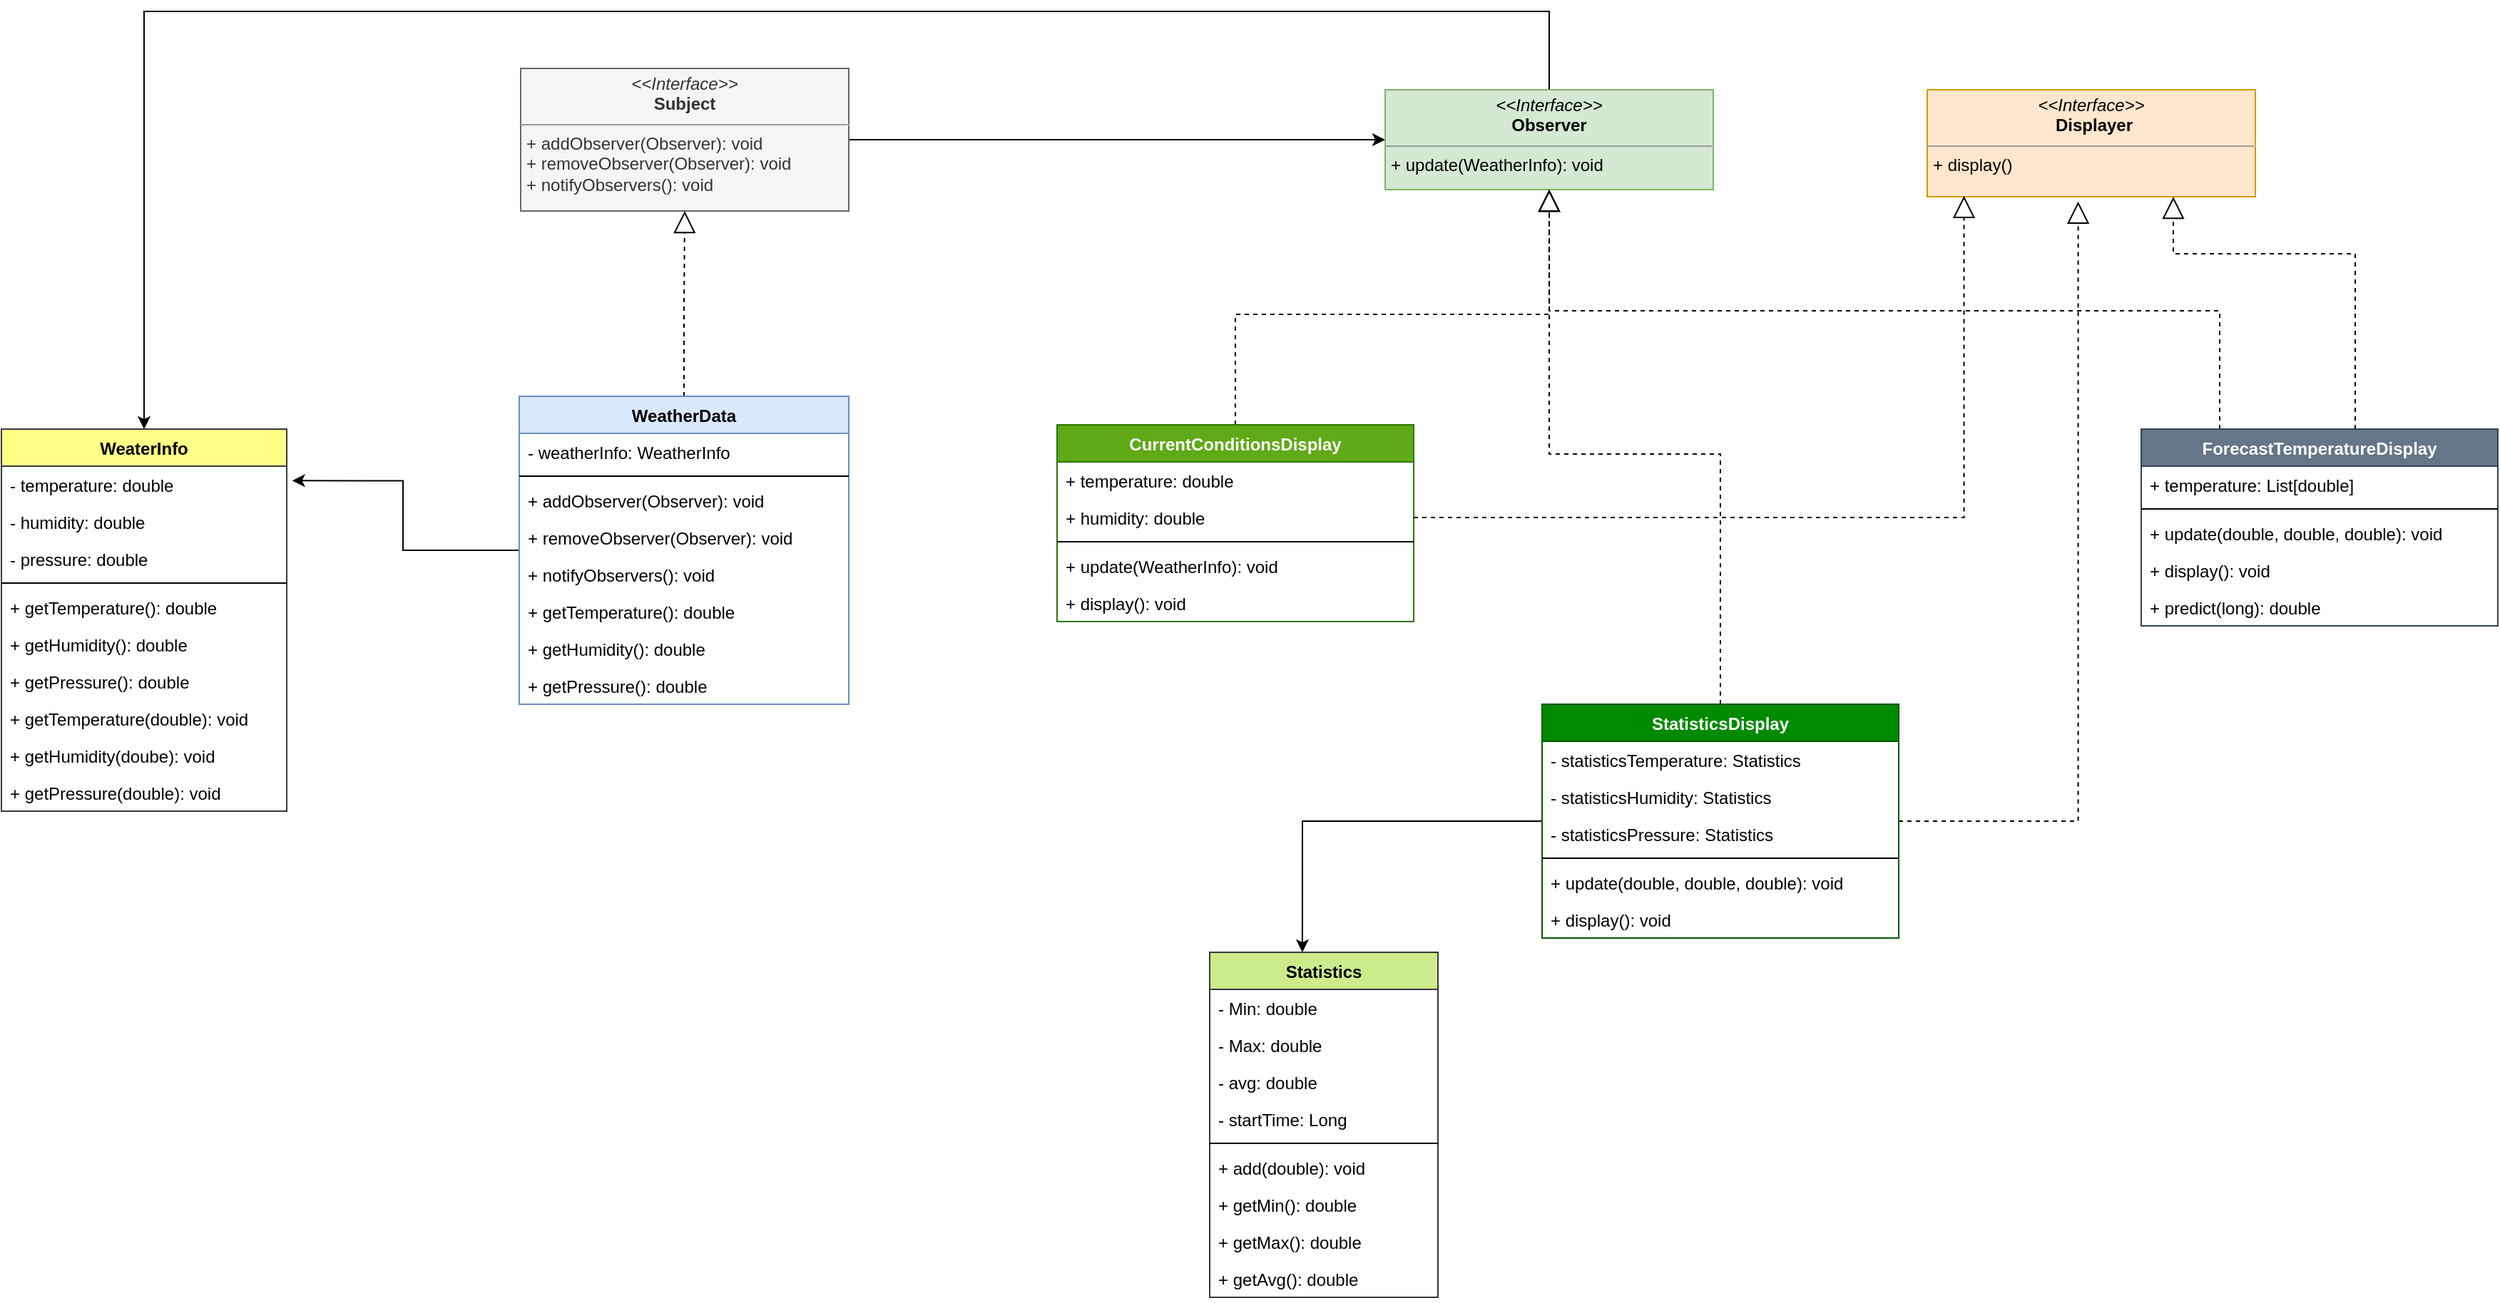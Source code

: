<mxfile version="20.2.3" type="device"><diagram id="C5RBs43oDa-KdzZeNtuy" name="Page-1"><mxGraphModel dx="1865" dy="1858" grid="1" gridSize="10" guides="1" tooltips="1" connect="1" arrows="1" fold="1" page="1" pageScale="1" pageWidth="827" pageHeight="1169" math="0" shadow="0"><root><mxCell id="WIyWlLk6GJQsqaUBKTNV-0"/><mxCell id="WIyWlLk6GJQsqaUBKTNV-1" parent="WIyWlLk6GJQsqaUBKTNV-0"/><mxCell id="U5m1_KNj1Ns6dfY7bHXY-17" style="edgeStyle=orthogonalEdgeStyle;rounded=0;orthogonalLoop=1;jettySize=auto;html=1;endArrow=classic;endFill=1;endSize=6;" parent="WIyWlLk6GJQsqaUBKTNV-1" source="U5m1_KNj1Ns6dfY7bHXY-1" target="U5m1_KNj1Ns6dfY7bHXY-16" edge="1"><mxGeometry relative="1" as="geometry"/></mxCell><mxCell id="U5m1_KNj1Ns6dfY7bHXY-1" value="&lt;p style=&quot;margin:0px;margin-top:4px;text-align:center;&quot;&gt;&lt;i&gt;&amp;lt;&amp;lt;Interface&amp;gt;&amp;gt;&lt;/i&gt;&lt;br&gt;&lt;b&gt;Subject&lt;/b&gt;&lt;/p&gt;&lt;hr size=&quot;1&quot;&gt;&lt;p style=&quot;margin:0px;margin-left:4px;&quot;&gt;+ addObserver(Observer): void&lt;br&gt;+ removeObserver(Observer): void&lt;/p&gt;&lt;p style=&quot;margin:0px;margin-left:4px;&quot;&gt;+ notifyObservers(): void&lt;/p&gt;" style="verticalAlign=top;align=left;overflow=fill;fontSize=12;fontFamily=Helvetica;html=1;fillColor=#f5f5f5;fontColor=#333333;strokeColor=#666666;" parent="WIyWlLk6GJQsqaUBKTNV-1" vertex="1"><mxGeometry x="184" y="-100" width="230" height="100" as="geometry"/></mxCell><mxCell id="U5m1_KNj1Ns6dfY7bHXY-15" style="edgeStyle=orthogonalEdgeStyle;rounded=0;orthogonalLoop=1;jettySize=auto;html=1;entryX=0.5;entryY=1;entryDx=0;entryDy=0;endArrow=block;endFill=0;dashed=1;endSize=13;" parent="WIyWlLk6GJQsqaUBKTNV-1" source="U5m1_KNj1Ns6dfY7bHXY-4" target="U5m1_KNj1Ns6dfY7bHXY-1" edge="1"><mxGeometry relative="1" as="geometry"/></mxCell><mxCell id="U5m1_KNj1Ns6dfY7bHXY-46" style="edgeStyle=orthogonalEdgeStyle;rounded=0;orthogonalLoop=1;jettySize=auto;html=1;entryX=1.019;entryY=0.135;entryDx=0;entryDy=0;entryPerimeter=0;endArrow=classic;endFill=1;endSize=6;" parent="WIyWlLk6GJQsqaUBKTNV-1" source="U5m1_KNj1Ns6dfY7bHXY-4" target="U5m1_KNj1Ns6dfY7bHXY-42" edge="1"><mxGeometry relative="1" as="geometry"/></mxCell><mxCell id="U5m1_KNj1Ns6dfY7bHXY-4" value="WeatherData" style="swimlane;fontStyle=1;align=center;verticalAlign=top;childLayout=stackLayout;horizontal=1;startSize=26;horizontalStack=0;resizeParent=1;resizeParentMax=0;resizeLast=0;collapsible=1;marginBottom=0;fillColor=#dae8fc;strokeColor=#6c8ebf;" parent="WIyWlLk6GJQsqaUBKTNV-1" vertex="1"><mxGeometry x="183" y="130" width="231" height="216" as="geometry"/></mxCell><mxCell id="U5m1_KNj1Ns6dfY7bHXY-5" value="- weatherInfo: WeatherInfo" style="text;strokeColor=none;fillColor=none;align=left;verticalAlign=top;spacingLeft=4;spacingRight=4;overflow=hidden;rotatable=0;points=[[0,0.5],[1,0.5]];portConstraint=eastwest;" parent="U5m1_KNj1Ns6dfY7bHXY-4" vertex="1"><mxGeometry y="26" width="231" height="26" as="geometry"/></mxCell><mxCell id="U5m1_KNj1Ns6dfY7bHXY-6" value="" style="line;strokeWidth=1;fillColor=none;align=left;verticalAlign=middle;spacingTop=-1;spacingLeft=3;spacingRight=3;rotatable=0;labelPosition=right;points=[];portConstraint=eastwest;" parent="U5m1_KNj1Ns6dfY7bHXY-4" vertex="1"><mxGeometry y="52" width="231" height="8" as="geometry"/></mxCell><mxCell id="U5m1_KNj1Ns6dfY7bHXY-7" value="+ addObserver(Observer): void" style="text;strokeColor=none;fillColor=none;align=left;verticalAlign=top;spacingLeft=4;spacingRight=4;overflow=hidden;rotatable=0;points=[[0,0.5],[1,0.5]];portConstraint=eastwest;" parent="U5m1_KNj1Ns6dfY7bHXY-4" vertex="1"><mxGeometry y="60" width="231" height="26" as="geometry"/></mxCell><mxCell id="U5m1_KNj1Ns6dfY7bHXY-8" value="+ removeObserver(Observer): void" style="text;strokeColor=none;fillColor=none;align=left;verticalAlign=top;spacingLeft=4;spacingRight=4;overflow=hidden;rotatable=0;points=[[0,0.5],[1,0.5]];portConstraint=eastwest;" parent="U5m1_KNj1Ns6dfY7bHXY-4" vertex="1"><mxGeometry y="86" width="231" height="26" as="geometry"/></mxCell><mxCell id="U5m1_KNj1Ns6dfY7bHXY-9" value="+ notifyObservers(): void" style="text;strokeColor=none;fillColor=none;align=left;verticalAlign=top;spacingLeft=4;spacingRight=4;overflow=hidden;rotatable=0;points=[[0,0.5],[1,0.5]];portConstraint=eastwest;" parent="U5m1_KNj1Ns6dfY7bHXY-4" vertex="1"><mxGeometry y="112" width="231" height="26" as="geometry"/></mxCell><mxCell id="U5m1_KNj1Ns6dfY7bHXY-10" value="+ getTemperature(): double" style="text;strokeColor=none;fillColor=none;align=left;verticalAlign=top;spacingLeft=4;spacingRight=4;overflow=hidden;rotatable=0;points=[[0,0.5],[1,0.5]];portConstraint=eastwest;" parent="U5m1_KNj1Ns6dfY7bHXY-4" vertex="1"><mxGeometry y="138" width="231" height="26" as="geometry"/></mxCell><mxCell id="U5m1_KNj1Ns6dfY7bHXY-11" value="+ getHumidity(): double" style="text;strokeColor=none;fillColor=none;align=left;verticalAlign=top;spacingLeft=4;spacingRight=4;overflow=hidden;rotatable=0;points=[[0,0.5],[1,0.5]];portConstraint=eastwest;" parent="U5m1_KNj1Ns6dfY7bHXY-4" vertex="1"><mxGeometry y="164" width="231" height="26" as="geometry"/></mxCell><mxCell id="U5m1_KNj1Ns6dfY7bHXY-12" value="+ getPressure(): double" style="text;strokeColor=none;fillColor=none;align=left;verticalAlign=top;spacingLeft=4;spacingRight=4;overflow=hidden;rotatable=0;points=[[0,0.5],[1,0.5]];portConstraint=eastwest;" parent="U5m1_KNj1Ns6dfY7bHXY-4" vertex="1"><mxGeometry y="190" width="231" height="26" as="geometry"/></mxCell><mxCell id="U5m1_KNj1Ns6dfY7bHXY-84" style="edgeStyle=orthogonalEdgeStyle;rounded=0;orthogonalLoop=1;jettySize=auto;html=1;endArrow=classic;endFill=1;endSize=6;" parent="WIyWlLk6GJQsqaUBKTNV-1" source="U5m1_KNj1Ns6dfY7bHXY-16" target="U5m1_KNj1Ns6dfY7bHXY-42" edge="1"><mxGeometry relative="1" as="geometry"><Array as="points"><mxPoint x="905" y="-140"/><mxPoint x="-80" y="-140"/></Array></mxGeometry></mxCell><mxCell id="U5m1_KNj1Ns6dfY7bHXY-16" value="&lt;p style=&quot;margin:0px;margin-top:4px;text-align:center;&quot;&gt;&lt;i&gt;&amp;lt;&amp;lt;Interface&amp;gt;&amp;gt;&lt;/i&gt;&lt;br&gt;&lt;b&gt;Observer&lt;/b&gt;&lt;/p&gt;&lt;hr size=&quot;1&quot;&gt;&lt;p style=&quot;margin:0px;margin-left:4px;&quot;&gt;+ update(WeatherInfo): void&lt;/p&gt;" style="verticalAlign=top;align=left;overflow=fill;fontSize=12;fontFamily=Helvetica;html=1;fillColor=#d5e8d4;strokeColor=#82b366;" parent="WIyWlLk6GJQsqaUBKTNV-1" vertex="1"><mxGeometry x="790" y="-85" width="230" height="70" as="geometry"/></mxCell><mxCell id="U5m1_KNj1Ns6dfY7bHXY-75" style="edgeStyle=orthogonalEdgeStyle;rounded=0;orthogonalLoop=1;jettySize=auto;html=1;endArrow=block;endFill=0;endSize=13;dashed=1;" parent="WIyWlLk6GJQsqaUBKTNV-1" source="U5m1_KNj1Ns6dfY7bHXY-18" target="U5m1_KNj1Ns6dfY7bHXY-16" edge="1"><mxGeometry relative="1" as="geometry"/></mxCell><mxCell id="U5m1_KNj1Ns6dfY7bHXY-18" value="CurrentConditionsDisplay" style="swimlane;fontStyle=1;align=center;verticalAlign=top;childLayout=stackLayout;horizontal=1;startSize=26;horizontalStack=0;resizeParent=1;resizeParentMax=0;resizeLast=0;collapsible=1;marginBottom=0;fillColor=#60a917;fontColor=#ffffff;strokeColor=#2D7600;" parent="WIyWlLk6GJQsqaUBKTNV-1" vertex="1"><mxGeometry x="560" y="150" width="250" height="138" as="geometry"/></mxCell><mxCell id="U5m1_KNj1Ns6dfY7bHXY-19" value="+ temperature: double" style="text;strokeColor=none;fillColor=none;align=left;verticalAlign=top;spacingLeft=4;spacingRight=4;overflow=hidden;rotatable=0;points=[[0,0.5],[1,0.5]];portConstraint=eastwest;" parent="U5m1_KNj1Ns6dfY7bHXY-18" vertex="1"><mxGeometry y="26" width="250" height="26" as="geometry"/></mxCell><mxCell id="U5m1_KNj1Ns6dfY7bHXY-41" value="+ humidity: double" style="text;strokeColor=none;fillColor=none;align=left;verticalAlign=top;spacingLeft=4;spacingRight=4;overflow=hidden;rotatable=0;points=[[0,0.5],[1,0.5]];portConstraint=eastwest;" parent="U5m1_KNj1Ns6dfY7bHXY-18" vertex="1"><mxGeometry y="52" width="250" height="26" as="geometry"/></mxCell><mxCell id="U5m1_KNj1Ns6dfY7bHXY-20" value="" style="line;strokeWidth=1;fillColor=none;align=left;verticalAlign=middle;spacingTop=-1;spacingLeft=3;spacingRight=3;rotatable=0;labelPosition=right;points=[];portConstraint=eastwest;" parent="U5m1_KNj1Ns6dfY7bHXY-18" vertex="1"><mxGeometry y="78" width="250" height="8" as="geometry"/></mxCell><mxCell id="U5m1_KNj1Ns6dfY7bHXY-21" value="+ update(WeatherInfo): void" style="text;strokeColor=none;fillColor=none;align=left;verticalAlign=top;spacingLeft=4;spacingRight=4;overflow=hidden;rotatable=0;points=[[0,0.5],[1,0.5]];portConstraint=eastwest;" parent="U5m1_KNj1Ns6dfY7bHXY-18" vertex="1"><mxGeometry y="86" width="250" height="26" as="geometry"/></mxCell><mxCell id="U5m1_KNj1Ns6dfY7bHXY-23" value="+ display(): void" style="text;strokeColor=none;fillColor=none;align=left;verticalAlign=top;spacingLeft=4;spacingRight=4;overflow=hidden;rotatable=0;points=[[0,0.5],[1,0.5]];portConstraint=eastwest;" parent="U5m1_KNj1Ns6dfY7bHXY-18" vertex="1"><mxGeometry y="112" width="250" height="26" as="geometry"/></mxCell><mxCell id="U5m1_KNj1Ns6dfY7bHXY-22" value="&lt;p style=&quot;margin:0px;margin-top:4px;text-align:center;&quot;&gt;&lt;i&gt;&amp;lt;&amp;lt;Interface&amp;gt;&amp;gt;&lt;/i&gt;&lt;/p&gt;&lt;p style=&quot;text-align: center; margin: 0px 0px 0px 4px;&quot;&gt;&lt;b&gt;Displayer&lt;/b&gt;&lt;/p&gt;&lt;hr style=&quot;text-align: center;&quot; size=&quot;1&quot;&gt;&lt;p style=&quot;margin:0px;margin-left:4px;&quot;&gt;+ display()&lt;/p&gt;" style="verticalAlign=top;align=left;overflow=fill;fontSize=12;fontFamily=Helvetica;html=1;fillColor=#ffe6cc;strokeColor=#d79b00;" parent="WIyWlLk6GJQsqaUBKTNV-1" vertex="1"><mxGeometry x="1170" y="-85" width="230" height="75" as="geometry"/></mxCell><mxCell id="U5m1_KNj1Ns6dfY7bHXY-78" style="edgeStyle=orthogonalEdgeStyle;rounded=0;orthogonalLoop=1;jettySize=auto;html=1;dashed=1;endArrow=block;endFill=0;endSize=13;" parent="WIyWlLk6GJQsqaUBKTNV-1" source="U5m1_KNj1Ns6dfY7bHXY-24" target="U5m1_KNj1Ns6dfY7bHXY-16" edge="1"><mxGeometry relative="1" as="geometry"><Array as="points"><mxPoint x="1375" y="70"/><mxPoint x="905" y="70"/></Array></mxGeometry></mxCell><mxCell id="U5m1_KNj1Ns6dfY7bHXY-82" style="edgeStyle=orthogonalEdgeStyle;rounded=0;orthogonalLoop=1;jettySize=auto;html=1;entryX=0.75;entryY=1;entryDx=0;entryDy=0;dashed=1;endArrow=block;endFill=0;endSize=13;" parent="WIyWlLk6GJQsqaUBKTNV-1" source="U5m1_KNj1Ns6dfY7bHXY-24" target="U5m1_KNj1Ns6dfY7bHXY-22" edge="1"><mxGeometry relative="1" as="geometry"><Array as="points"><mxPoint x="1470" y="30"/><mxPoint x="1343" y="30"/></Array></mxGeometry></mxCell><mxCell id="U5m1_KNj1Ns6dfY7bHXY-24" value="ForecastTemperatureDisplay" style="swimlane;fontStyle=1;align=center;verticalAlign=top;childLayout=stackLayout;horizontal=1;startSize=26;horizontalStack=0;resizeParent=1;resizeParentMax=0;resizeLast=0;collapsible=1;marginBottom=0;fillColor=#647687;fontColor=#ffffff;strokeColor=#314354;" parent="WIyWlLk6GJQsqaUBKTNV-1" vertex="1"><mxGeometry x="1320" y="153" width="250" height="138" as="geometry"/></mxCell><mxCell id="U5m1_KNj1Ns6dfY7bHXY-25" value="+ temperature: List[double]" style="text;strokeColor=none;fillColor=none;align=left;verticalAlign=top;spacingLeft=4;spacingRight=4;overflow=hidden;rotatable=0;points=[[0,0.5],[1,0.5]];portConstraint=eastwest;" parent="U5m1_KNj1Ns6dfY7bHXY-24" vertex="1"><mxGeometry y="26" width="250" height="26" as="geometry"/></mxCell><mxCell id="U5m1_KNj1Ns6dfY7bHXY-26" value="" style="line;strokeWidth=1;fillColor=none;align=left;verticalAlign=middle;spacingTop=-1;spacingLeft=3;spacingRight=3;rotatable=0;labelPosition=right;points=[];portConstraint=eastwest;" parent="U5m1_KNj1Ns6dfY7bHXY-24" vertex="1"><mxGeometry y="52" width="250" height="8" as="geometry"/></mxCell><mxCell id="U5m1_KNj1Ns6dfY7bHXY-27" value="+ update(double, double, double): void" style="text;strokeColor=none;fillColor=none;align=left;verticalAlign=top;spacingLeft=4;spacingRight=4;overflow=hidden;rotatable=0;points=[[0,0.5],[1,0.5]];portConstraint=eastwest;" parent="U5m1_KNj1Ns6dfY7bHXY-24" vertex="1"><mxGeometry y="60" width="250" height="26" as="geometry"/></mxCell><mxCell id="U5m1_KNj1Ns6dfY7bHXY-28" value="+ display(): void" style="text;strokeColor=none;fillColor=none;align=left;verticalAlign=top;spacingLeft=4;spacingRight=4;overflow=hidden;rotatable=0;points=[[0,0.5],[1,0.5]];portConstraint=eastwest;" parent="U5m1_KNj1Ns6dfY7bHXY-24" vertex="1"><mxGeometry y="86" width="250" height="26" as="geometry"/></mxCell><mxCell id="U5m1_KNj1Ns6dfY7bHXY-74" value="+ predict(long): double" style="text;strokeColor=none;fillColor=none;align=left;verticalAlign=top;spacingLeft=4;spacingRight=4;overflow=hidden;rotatable=0;points=[[0,0.5],[1,0.5]];portConstraint=eastwest;" parent="U5m1_KNj1Ns6dfY7bHXY-24" vertex="1"><mxGeometry y="112" width="250" height="26" as="geometry"/></mxCell><mxCell id="U5m1_KNj1Ns6dfY7bHXY-77" style="edgeStyle=orthogonalEdgeStyle;rounded=0;orthogonalLoop=1;jettySize=auto;html=1;dashed=1;endArrow=block;endFill=0;endSize=13;" parent="WIyWlLk6GJQsqaUBKTNV-1" source="U5m1_KNj1Ns6dfY7bHXY-29" target="U5m1_KNj1Ns6dfY7bHXY-16" edge="1"><mxGeometry relative="1" as="geometry"/></mxCell><mxCell id="U5m1_KNj1Ns6dfY7bHXY-80" style="edgeStyle=orthogonalEdgeStyle;rounded=0;orthogonalLoop=1;jettySize=auto;html=1;entryX=0.46;entryY=1.045;entryDx=0;entryDy=0;dashed=1;endArrow=block;endFill=0;endSize=13;entryPerimeter=0;" parent="WIyWlLk6GJQsqaUBKTNV-1" source="U5m1_KNj1Ns6dfY7bHXY-29" target="U5m1_KNj1Ns6dfY7bHXY-22" edge="1"><mxGeometry relative="1" as="geometry"/></mxCell><mxCell id="U5m1_KNj1Ns6dfY7bHXY-83" style="edgeStyle=orthogonalEdgeStyle;rounded=0;orthogonalLoop=1;jettySize=auto;html=1;entryX=0.406;entryY=0;entryDx=0;entryDy=0;entryPerimeter=0;endArrow=classic;endFill=1;endSize=6;" parent="WIyWlLk6GJQsqaUBKTNV-1" source="U5m1_KNj1Ns6dfY7bHXY-29" target="U5m1_KNj1Ns6dfY7bHXY-61" edge="1"><mxGeometry relative="1" as="geometry"/></mxCell><mxCell id="U5m1_KNj1Ns6dfY7bHXY-29" value="StatisticsDisplay" style="swimlane;fontStyle=1;align=center;verticalAlign=top;childLayout=stackLayout;horizontal=1;startSize=26;horizontalStack=0;resizeParent=1;resizeParentMax=0;resizeLast=0;collapsible=1;marginBottom=0;fillColor=#008a00;fontColor=#ffffff;strokeColor=#005700;" parent="WIyWlLk6GJQsqaUBKTNV-1" vertex="1"><mxGeometry x="900" y="346" width="250" height="164" as="geometry"/></mxCell><mxCell id="U5m1_KNj1Ns6dfY7bHXY-30" value="- statisticsTemperature: Statistics" style="text;strokeColor=none;fillColor=none;align=left;verticalAlign=top;spacingLeft=4;spacingRight=4;overflow=hidden;rotatable=0;points=[[0,0.5],[1,0.5]];portConstraint=eastwest;" parent="U5m1_KNj1Ns6dfY7bHXY-29" vertex="1"><mxGeometry y="26" width="250" height="26" as="geometry"/></mxCell><mxCell id="U5m1_KNj1Ns6dfY7bHXY-72" value="- statisticsHumidity: Statistics" style="text;strokeColor=none;fillColor=none;align=left;verticalAlign=top;spacingLeft=4;spacingRight=4;overflow=hidden;rotatable=0;points=[[0,0.5],[1,0.5]];portConstraint=eastwest;" parent="U5m1_KNj1Ns6dfY7bHXY-29" vertex="1"><mxGeometry y="52" width="250" height="26" as="geometry"/></mxCell><mxCell id="U5m1_KNj1Ns6dfY7bHXY-73" value="- statisticsPressure: Statistics" style="text;strokeColor=none;fillColor=none;align=left;verticalAlign=top;spacingLeft=4;spacingRight=4;overflow=hidden;rotatable=0;points=[[0,0.5],[1,0.5]];portConstraint=eastwest;" parent="U5m1_KNj1Ns6dfY7bHXY-29" vertex="1"><mxGeometry y="78" width="250" height="26" as="geometry"/></mxCell><mxCell id="U5m1_KNj1Ns6dfY7bHXY-31" value="" style="line;strokeWidth=1;fillColor=none;align=left;verticalAlign=middle;spacingTop=-1;spacingLeft=3;spacingRight=3;rotatable=0;labelPosition=right;points=[];portConstraint=eastwest;" parent="U5m1_KNj1Ns6dfY7bHXY-29" vertex="1"><mxGeometry y="104" width="250" height="8" as="geometry"/></mxCell><mxCell id="U5m1_KNj1Ns6dfY7bHXY-32" value="+ update(double, double, double): void" style="text;strokeColor=none;fillColor=none;align=left;verticalAlign=top;spacingLeft=4;spacingRight=4;overflow=hidden;rotatable=0;points=[[0,0.5],[1,0.5]];portConstraint=eastwest;" parent="U5m1_KNj1Ns6dfY7bHXY-29" vertex="1"><mxGeometry y="112" width="250" height="26" as="geometry"/></mxCell><mxCell id="U5m1_KNj1Ns6dfY7bHXY-33" value="+ display(): void" style="text;strokeColor=none;fillColor=none;align=left;verticalAlign=top;spacingLeft=4;spacingRight=4;overflow=hidden;rotatable=0;points=[[0,0.5],[1,0.5]];portConstraint=eastwest;" parent="U5m1_KNj1Ns6dfY7bHXY-29" vertex="1"><mxGeometry y="138" width="250" height="26" as="geometry"/></mxCell><mxCell id="U5m1_KNj1Ns6dfY7bHXY-42" value="WeaterInfo" style="swimlane;fontStyle=1;align=center;verticalAlign=top;childLayout=stackLayout;horizontal=1;startSize=26;horizontalStack=0;resizeParent=1;resizeParentMax=0;resizeLast=0;collapsible=1;marginBottom=0;fillColor=#ffff88;strokeColor=#36393d;" parent="WIyWlLk6GJQsqaUBKTNV-1" vertex="1"><mxGeometry x="-180" y="153" width="200" height="268" as="geometry"/></mxCell><mxCell id="U5m1_KNj1Ns6dfY7bHXY-47" value="- temperature: double" style="text;strokeColor=none;fillColor=none;align=left;verticalAlign=top;spacingLeft=4;spacingRight=4;overflow=hidden;rotatable=0;points=[[0,0.5],[1,0.5]];portConstraint=eastwest;" parent="U5m1_KNj1Ns6dfY7bHXY-42" vertex="1"><mxGeometry y="26" width="200" height="26" as="geometry"/></mxCell><mxCell id="U5m1_KNj1Ns6dfY7bHXY-48" value="- humidity: double" style="text;strokeColor=none;fillColor=none;align=left;verticalAlign=top;spacingLeft=4;spacingRight=4;overflow=hidden;rotatable=0;points=[[0,0.5],[1,0.5]];portConstraint=eastwest;" parent="U5m1_KNj1Ns6dfY7bHXY-42" vertex="1"><mxGeometry y="52" width="200" height="26" as="geometry"/></mxCell><mxCell id="U5m1_KNj1Ns6dfY7bHXY-49" value="- pressure: double" style="text;strokeColor=none;fillColor=none;align=left;verticalAlign=top;spacingLeft=4;spacingRight=4;overflow=hidden;rotatable=0;points=[[0,0.5],[1,0.5]];portConstraint=eastwest;" parent="U5m1_KNj1Ns6dfY7bHXY-42" vertex="1"><mxGeometry y="78" width="200" height="26" as="geometry"/></mxCell><mxCell id="U5m1_KNj1Ns6dfY7bHXY-44" value="" style="line;strokeWidth=1;fillColor=none;align=left;verticalAlign=middle;spacingTop=-1;spacingLeft=3;spacingRight=3;rotatable=0;labelPosition=right;points=[];portConstraint=eastwest;" parent="U5m1_KNj1Ns6dfY7bHXY-42" vertex="1"><mxGeometry y="104" width="200" height="8" as="geometry"/></mxCell><mxCell id="U5m1_KNj1Ns6dfY7bHXY-50" value="+ getTemperature(): double" style="text;strokeColor=none;fillColor=none;align=left;verticalAlign=top;spacingLeft=4;spacingRight=4;overflow=hidden;rotatable=0;points=[[0,0.5],[1,0.5]];portConstraint=eastwest;" parent="U5m1_KNj1Ns6dfY7bHXY-42" vertex="1"><mxGeometry y="112" width="200" height="26" as="geometry"/></mxCell><mxCell id="U5m1_KNj1Ns6dfY7bHXY-51" value="+ getHumidity(): double" style="text;strokeColor=none;fillColor=none;align=left;verticalAlign=top;spacingLeft=4;spacingRight=4;overflow=hidden;rotatable=0;points=[[0,0.5],[1,0.5]];portConstraint=eastwest;" parent="U5m1_KNj1Ns6dfY7bHXY-42" vertex="1"><mxGeometry y="138" width="200" height="26" as="geometry"/></mxCell><mxCell id="U5m1_KNj1Ns6dfY7bHXY-52" value="+ getPressure(): double" style="text;strokeColor=none;fillColor=none;align=left;verticalAlign=top;spacingLeft=4;spacingRight=4;overflow=hidden;rotatable=0;points=[[0,0.5],[1,0.5]];portConstraint=eastwest;" parent="U5m1_KNj1Ns6dfY7bHXY-42" vertex="1"><mxGeometry y="164" width="200" height="26" as="geometry"/></mxCell><mxCell id="U5m1_KNj1Ns6dfY7bHXY-53" value="+ getTemperature(double): void" style="text;strokeColor=none;fillColor=none;align=left;verticalAlign=top;spacingLeft=4;spacingRight=4;overflow=hidden;rotatable=0;points=[[0,0.5],[1,0.5]];portConstraint=eastwest;" parent="U5m1_KNj1Ns6dfY7bHXY-42" vertex="1"><mxGeometry y="190" width="200" height="26" as="geometry"/></mxCell><mxCell id="U5m1_KNj1Ns6dfY7bHXY-54" value="+ getHumidity(doube): void" style="text;strokeColor=none;fillColor=none;align=left;verticalAlign=top;spacingLeft=4;spacingRight=4;overflow=hidden;rotatable=0;points=[[0,0.5],[1,0.5]];portConstraint=eastwest;" parent="U5m1_KNj1Ns6dfY7bHXY-42" vertex="1"><mxGeometry y="216" width="200" height="26" as="geometry"/></mxCell><mxCell id="U5m1_KNj1Ns6dfY7bHXY-55" value="+ getPressure(double): void" style="text;strokeColor=none;fillColor=none;align=left;verticalAlign=top;spacingLeft=4;spacingRight=4;overflow=hidden;rotatable=0;points=[[0,0.5],[1,0.5]];portConstraint=eastwest;" parent="U5m1_KNj1Ns6dfY7bHXY-42" vertex="1"><mxGeometry y="242" width="200" height="26" as="geometry"/></mxCell><mxCell id="U5m1_KNj1Ns6dfY7bHXY-61" value="Statistics" style="swimlane;fontStyle=1;align=center;verticalAlign=top;childLayout=stackLayout;horizontal=1;startSize=26;horizontalStack=0;resizeParent=1;resizeParentMax=0;resizeLast=0;collapsible=1;marginBottom=0;fillColor=#cdeb8b;strokeColor=#36393d;" parent="WIyWlLk6GJQsqaUBKTNV-1" vertex="1"><mxGeometry x="667" y="520" width="160" height="242" as="geometry"/></mxCell><mxCell id="U5m1_KNj1Ns6dfY7bHXY-65" value="- Min: double" style="text;strokeColor=none;fillColor=none;align=left;verticalAlign=top;spacingLeft=4;spacingRight=4;overflow=hidden;rotatable=0;points=[[0,0.5],[1,0.5]];portConstraint=eastwest;" parent="U5m1_KNj1Ns6dfY7bHXY-61" vertex="1"><mxGeometry y="26" width="160" height="26" as="geometry"/></mxCell><mxCell id="U5m1_KNj1Ns6dfY7bHXY-62" value="- Max: double" style="text;strokeColor=none;fillColor=none;align=left;verticalAlign=top;spacingLeft=4;spacingRight=4;overflow=hidden;rotatable=0;points=[[0,0.5],[1,0.5]];portConstraint=eastwest;" parent="U5m1_KNj1Ns6dfY7bHXY-61" vertex="1"><mxGeometry y="52" width="160" height="26" as="geometry"/></mxCell><mxCell id="U5m1_KNj1Ns6dfY7bHXY-66" value="- avg: double" style="text;strokeColor=none;fillColor=none;align=left;verticalAlign=top;spacingLeft=4;spacingRight=4;overflow=hidden;rotatable=0;points=[[0,0.5],[1,0.5]];portConstraint=eastwest;" parent="U5m1_KNj1Ns6dfY7bHXY-61" vertex="1"><mxGeometry y="78" width="160" height="26" as="geometry"/></mxCell><mxCell id="U5m1_KNj1Ns6dfY7bHXY-71" value="- startTime: Long" style="text;strokeColor=none;fillColor=none;align=left;verticalAlign=top;spacingLeft=4;spacingRight=4;overflow=hidden;rotatable=0;points=[[0,0.5],[1,0.5]];portConstraint=eastwest;" parent="U5m1_KNj1Ns6dfY7bHXY-61" vertex="1"><mxGeometry y="104" width="160" height="26" as="geometry"/></mxCell><mxCell id="U5m1_KNj1Ns6dfY7bHXY-63" value="" style="line;strokeWidth=1;fillColor=none;align=left;verticalAlign=middle;spacingTop=-1;spacingLeft=3;spacingRight=3;rotatable=0;labelPosition=right;points=[];portConstraint=eastwest;" parent="U5m1_KNj1Ns6dfY7bHXY-61" vertex="1"><mxGeometry y="130" width="160" height="8" as="geometry"/></mxCell><mxCell id="U5m1_KNj1Ns6dfY7bHXY-64" value="+ add(double): void" style="text;strokeColor=none;fillColor=none;align=left;verticalAlign=top;spacingLeft=4;spacingRight=4;overflow=hidden;rotatable=0;points=[[0,0.5],[1,0.5]];portConstraint=eastwest;" parent="U5m1_KNj1Ns6dfY7bHXY-61" vertex="1"><mxGeometry y="138" width="160" height="26" as="geometry"/></mxCell><mxCell id="U5m1_KNj1Ns6dfY7bHXY-67" value="+ getMin(): double" style="text;strokeColor=none;fillColor=none;align=left;verticalAlign=top;spacingLeft=4;spacingRight=4;overflow=hidden;rotatable=0;points=[[0,0.5],[1,0.5]];portConstraint=eastwest;" parent="U5m1_KNj1Ns6dfY7bHXY-61" vertex="1"><mxGeometry y="164" width="160" height="26" as="geometry"/></mxCell><mxCell id="U5m1_KNj1Ns6dfY7bHXY-68" value="+ getMax(): double" style="text;strokeColor=none;fillColor=none;align=left;verticalAlign=top;spacingLeft=4;spacingRight=4;overflow=hidden;rotatable=0;points=[[0,0.5],[1,0.5]];portConstraint=eastwest;" parent="U5m1_KNj1Ns6dfY7bHXY-61" vertex="1"><mxGeometry y="190" width="160" height="26" as="geometry"/></mxCell><mxCell id="U5m1_KNj1Ns6dfY7bHXY-69" value="+ getAvg(): double" style="text;strokeColor=none;fillColor=none;align=left;verticalAlign=top;spacingLeft=4;spacingRight=4;overflow=hidden;rotatable=0;points=[[0,0.5],[1,0.5]];portConstraint=eastwest;" parent="U5m1_KNj1Ns6dfY7bHXY-61" vertex="1"><mxGeometry y="216" width="160" height="26" as="geometry"/></mxCell><mxCell id="U5m1_KNj1Ns6dfY7bHXY-81" style="edgeStyle=orthogonalEdgeStyle;rounded=0;orthogonalLoop=1;jettySize=auto;html=1;entryX=0.112;entryY=0.992;entryDx=0;entryDy=0;entryPerimeter=0;dashed=1;endArrow=block;endFill=0;endSize=13;" parent="WIyWlLk6GJQsqaUBKTNV-1" source="U5m1_KNj1Ns6dfY7bHXY-41" target="U5m1_KNj1Ns6dfY7bHXY-22" edge="1"><mxGeometry relative="1" as="geometry"/></mxCell></root></mxGraphModel></diagram></mxfile>